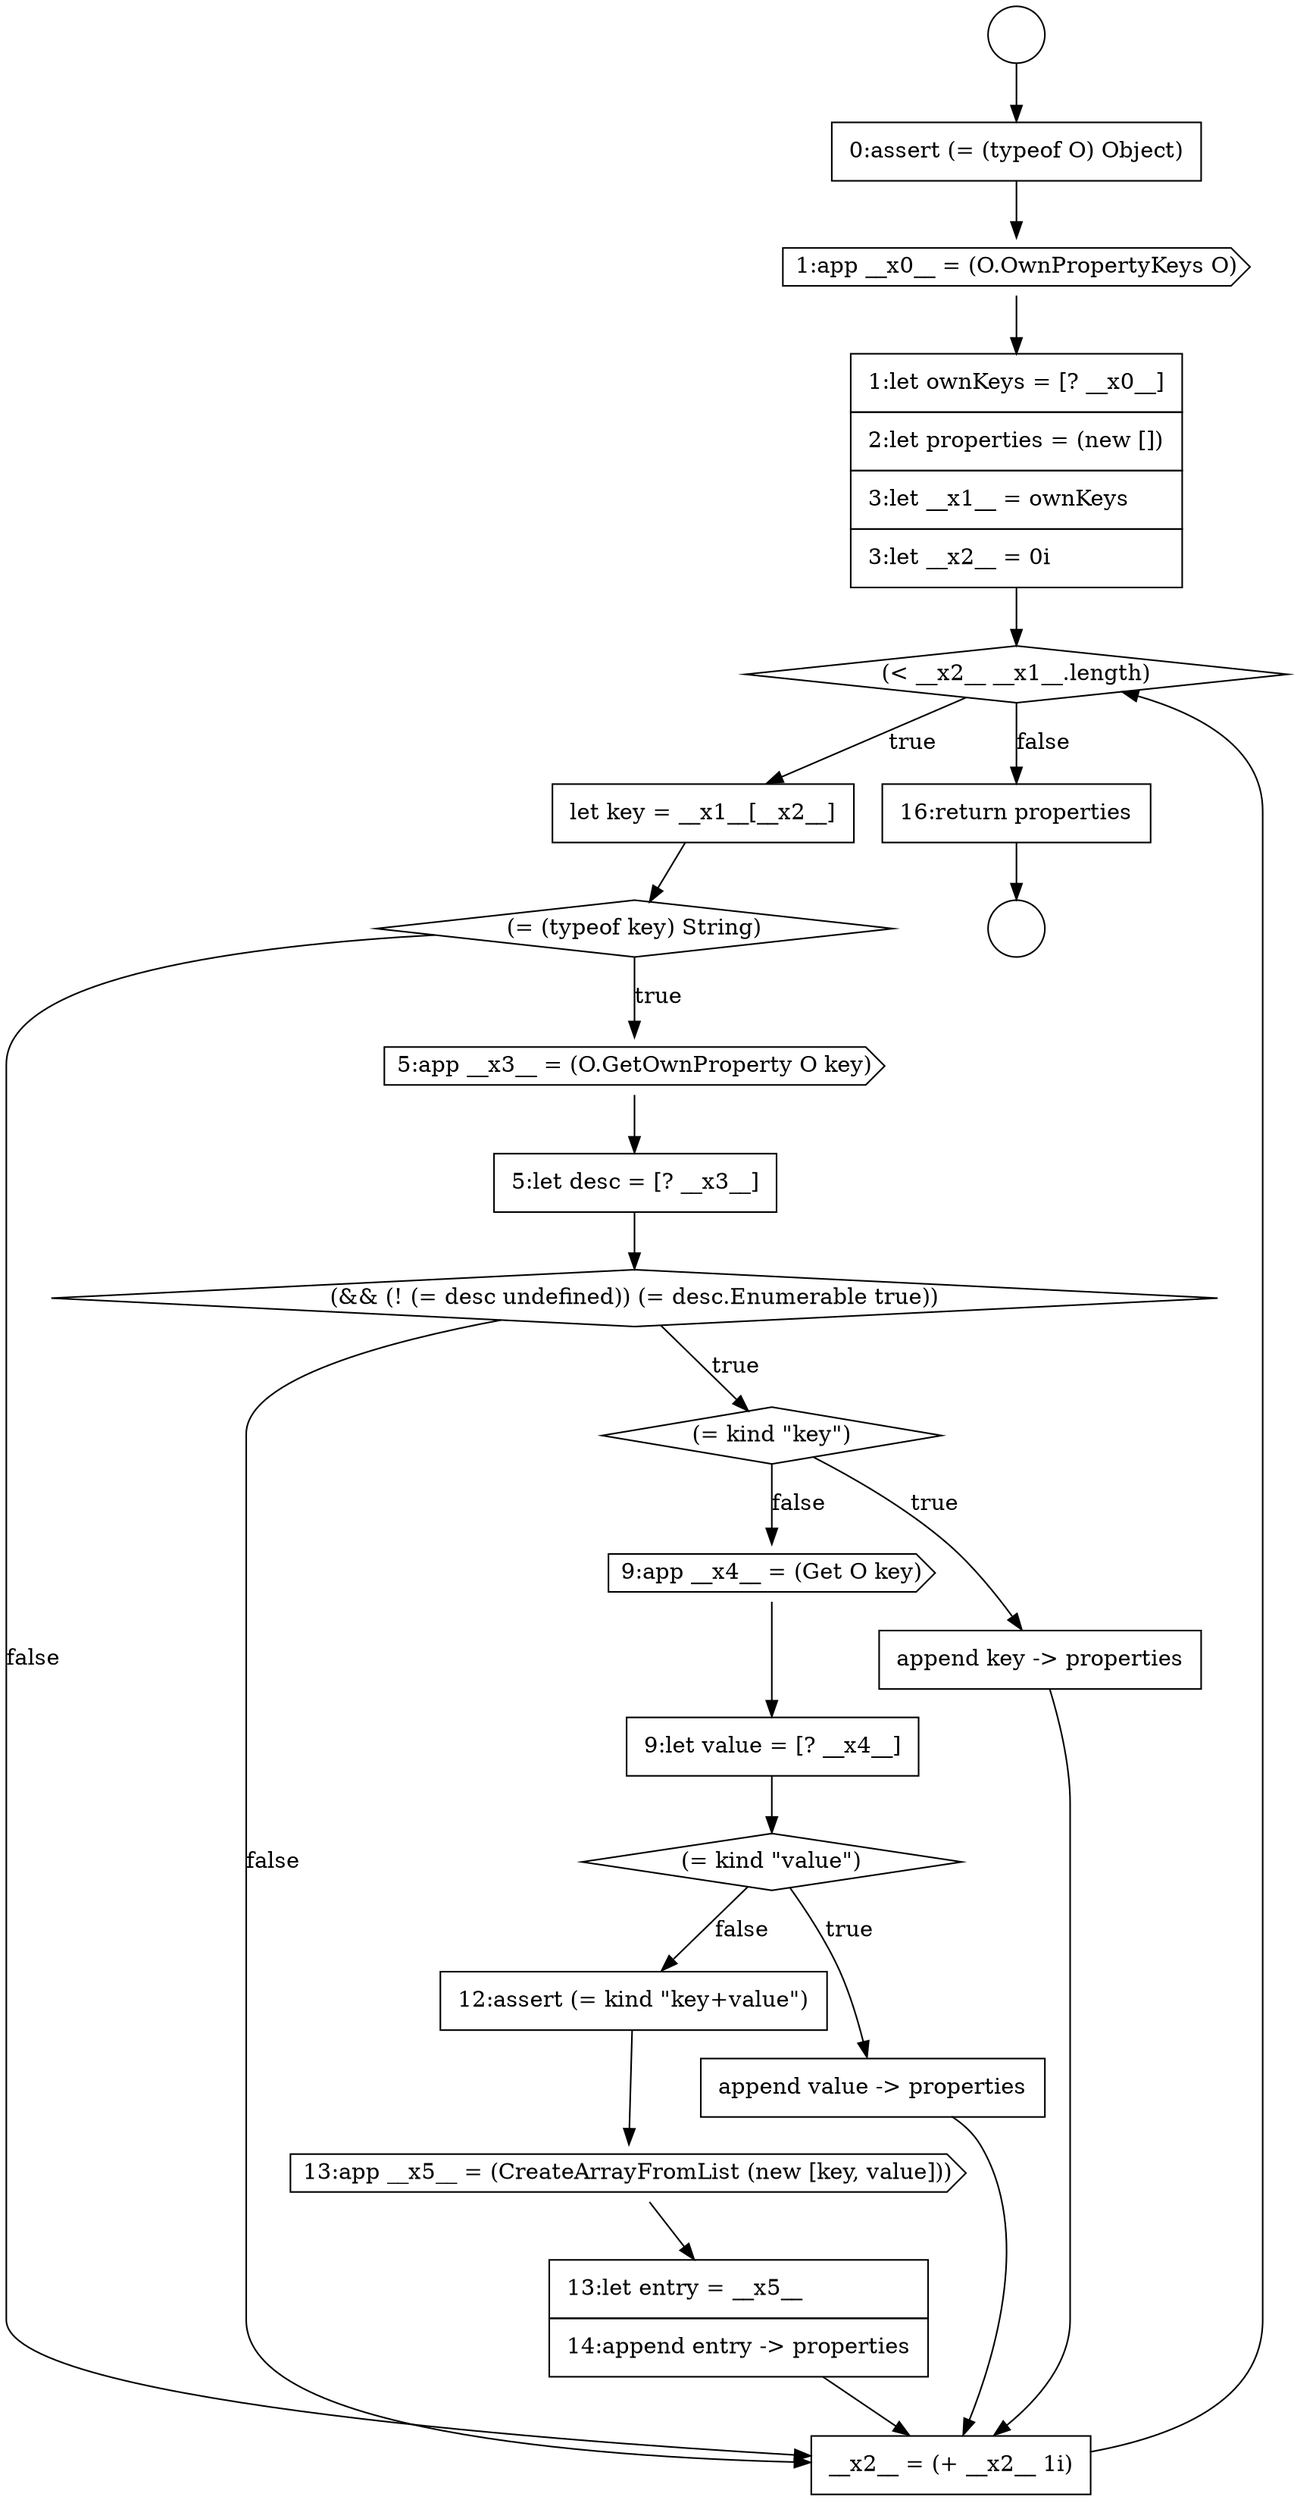 digraph {
  node0 [shape=circle label=" " color="black" fillcolor="white" style=filled]
  node5 [shape=diamond, label=<<font color="black">(&lt; __x2__ __x1__.length)</font>> color="black" fillcolor="white" style=filled]
  node10 [shape=diamond, label=<<font color="black">(&amp;&amp; (! (= desc undefined)) (= desc.Enumerable true))</font>> color="black" fillcolor="white" style=filled]
  node14 [shape=none, margin=0, label=<<font color="black">
    <table border="0" cellborder="1" cellspacing="0" cellpadding="10">
      <tr><td align="left">9:let value = [? __x4__]</td></tr>
    </table>
  </font>> color="black" fillcolor="white" style=filled]
  node20 [shape=none, margin=0, label=<<font color="black">
    <table border="0" cellborder="1" cellspacing="0" cellpadding="10">
      <tr><td align="left">__x2__ = (+ __x2__ 1i)</td></tr>
    </table>
  </font>> color="black" fillcolor="white" style=filled]
  node1 [shape=circle label=" " color="black" fillcolor="white" style=filled]
  node6 [shape=none, margin=0, label=<<font color="black">
    <table border="0" cellborder="1" cellspacing="0" cellpadding="10">
      <tr><td align="left">let key = __x1__[__x2__]</td></tr>
    </table>
  </font>> color="black" fillcolor="white" style=filled]
  node21 [shape=none, margin=0, label=<<font color="black">
    <table border="0" cellborder="1" cellspacing="0" cellpadding="10">
      <tr><td align="left">16:return properties</td></tr>
    </table>
  </font>> color="black" fillcolor="white" style=filled]
  node9 [shape=none, margin=0, label=<<font color="black">
    <table border="0" cellborder="1" cellspacing="0" cellpadding="10">
      <tr><td align="left">5:let desc = [? __x3__]</td></tr>
    </table>
  </font>> color="black" fillcolor="white" style=filled]
  node13 [shape=cds, label=<<font color="black">9:app __x4__ = (Get O key)</font>> color="black" fillcolor="white" style=filled]
  node2 [shape=none, margin=0, label=<<font color="black">
    <table border="0" cellborder="1" cellspacing="0" cellpadding="10">
      <tr><td align="left">0:assert (= (typeof O) Object)</td></tr>
    </table>
  </font>> color="black" fillcolor="white" style=filled]
  node17 [shape=none, margin=0, label=<<font color="black">
    <table border="0" cellborder="1" cellspacing="0" cellpadding="10">
      <tr><td align="left">12:assert (= kind &quot;key+value&quot;)</td></tr>
    </table>
  </font>> color="black" fillcolor="white" style=filled]
  node12 [shape=none, margin=0, label=<<font color="black">
    <table border="0" cellborder="1" cellspacing="0" cellpadding="10">
      <tr><td align="left">append key -&gt; properties</td></tr>
    </table>
  </font>> color="black" fillcolor="white" style=filled]
  node7 [shape=diamond, label=<<font color="black">(= (typeof key) String)</font>> color="black" fillcolor="white" style=filled]
  node3 [shape=cds, label=<<font color="black">1:app __x0__ = (O.OwnPropertyKeys O)</font>> color="black" fillcolor="white" style=filled]
  node18 [shape=cds, label=<<font color="black">13:app __x5__ = (CreateArrayFromList (new [key, value]))</font>> color="black" fillcolor="white" style=filled]
  node16 [shape=none, margin=0, label=<<font color="black">
    <table border="0" cellborder="1" cellspacing="0" cellpadding="10">
      <tr><td align="left">append value -&gt; properties</td></tr>
    </table>
  </font>> color="black" fillcolor="white" style=filled]
  node11 [shape=diamond, label=<<font color="black">(= kind &quot;key&quot;)</font>> color="black" fillcolor="white" style=filled]
  node8 [shape=cds, label=<<font color="black">5:app __x3__ = (O.GetOwnProperty O key)</font>> color="black" fillcolor="white" style=filled]
  node19 [shape=none, margin=0, label=<<font color="black">
    <table border="0" cellborder="1" cellspacing="0" cellpadding="10">
      <tr><td align="left">13:let entry = __x5__</td></tr>
      <tr><td align="left">14:append entry -&gt; properties</td></tr>
    </table>
  </font>> color="black" fillcolor="white" style=filled]
  node4 [shape=none, margin=0, label=<<font color="black">
    <table border="0" cellborder="1" cellspacing="0" cellpadding="10">
      <tr><td align="left">1:let ownKeys = [? __x0__]</td></tr>
      <tr><td align="left">2:let properties = (new [])</td></tr>
      <tr><td align="left">3:let __x1__ = ownKeys</td></tr>
      <tr><td align="left">3:let __x2__ = 0i</td></tr>
    </table>
  </font>> color="black" fillcolor="white" style=filled]
  node15 [shape=diamond, label=<<font color="black">(= kind &quot;value&quot;)</font>> color="black" fillcolor="white" style=filled]
  node3 -> node4 [ color="black"]
  node18 -> node19 [ color="black"]
  node16 -> node20 [ color="black"]
  node5 -> node6 [label=<<font color="black">true</font>> color="black"]
  node5 -> node21 [label=<<font color="black">false</font>> color="black"]
  node11 -> node12 [label=<<font color="black">true</font>> color="black"]
  node11 -> node13 [label=<<font color="black">false</font>> color="black"]
  node20 -> node5 [ color="black"]
  node0 -> node2 [ color="black"]
  node6 -> node7 [ color="black"]
  node14 -> node15 [ color="black"]
  node21 -> node1 [ color="black"]
  node7 -> node8 [label=<<font color="black">true</font>> color="black"]
  node7 -> node20 [label=<<font color="black">false</font>> color="black"]
  node12 -> node20 [ color="black"]
  node4 -> node5 [ color="black"]
  node8 -> node9 [ color="black"]
  node17 -> node18 [ color="black"]
  node10 -> node11 [label=<<font color="black">true</font>> color="black"]
  node10 -> node20 [label=<<font color="black">false</font>> color="black"]
  node2 -> node3 [ color="black"]
  node19 -> node20 [ color="black"]
  node13 -> node14 [ color="black"]
  node15 -> node16 [label=<<font color="black">true</font>> color="black"]
  node15 -> node17 [label=<<font color="black">false</font>> color="black"]
  node9 -> node10 [ color="black"]
}
